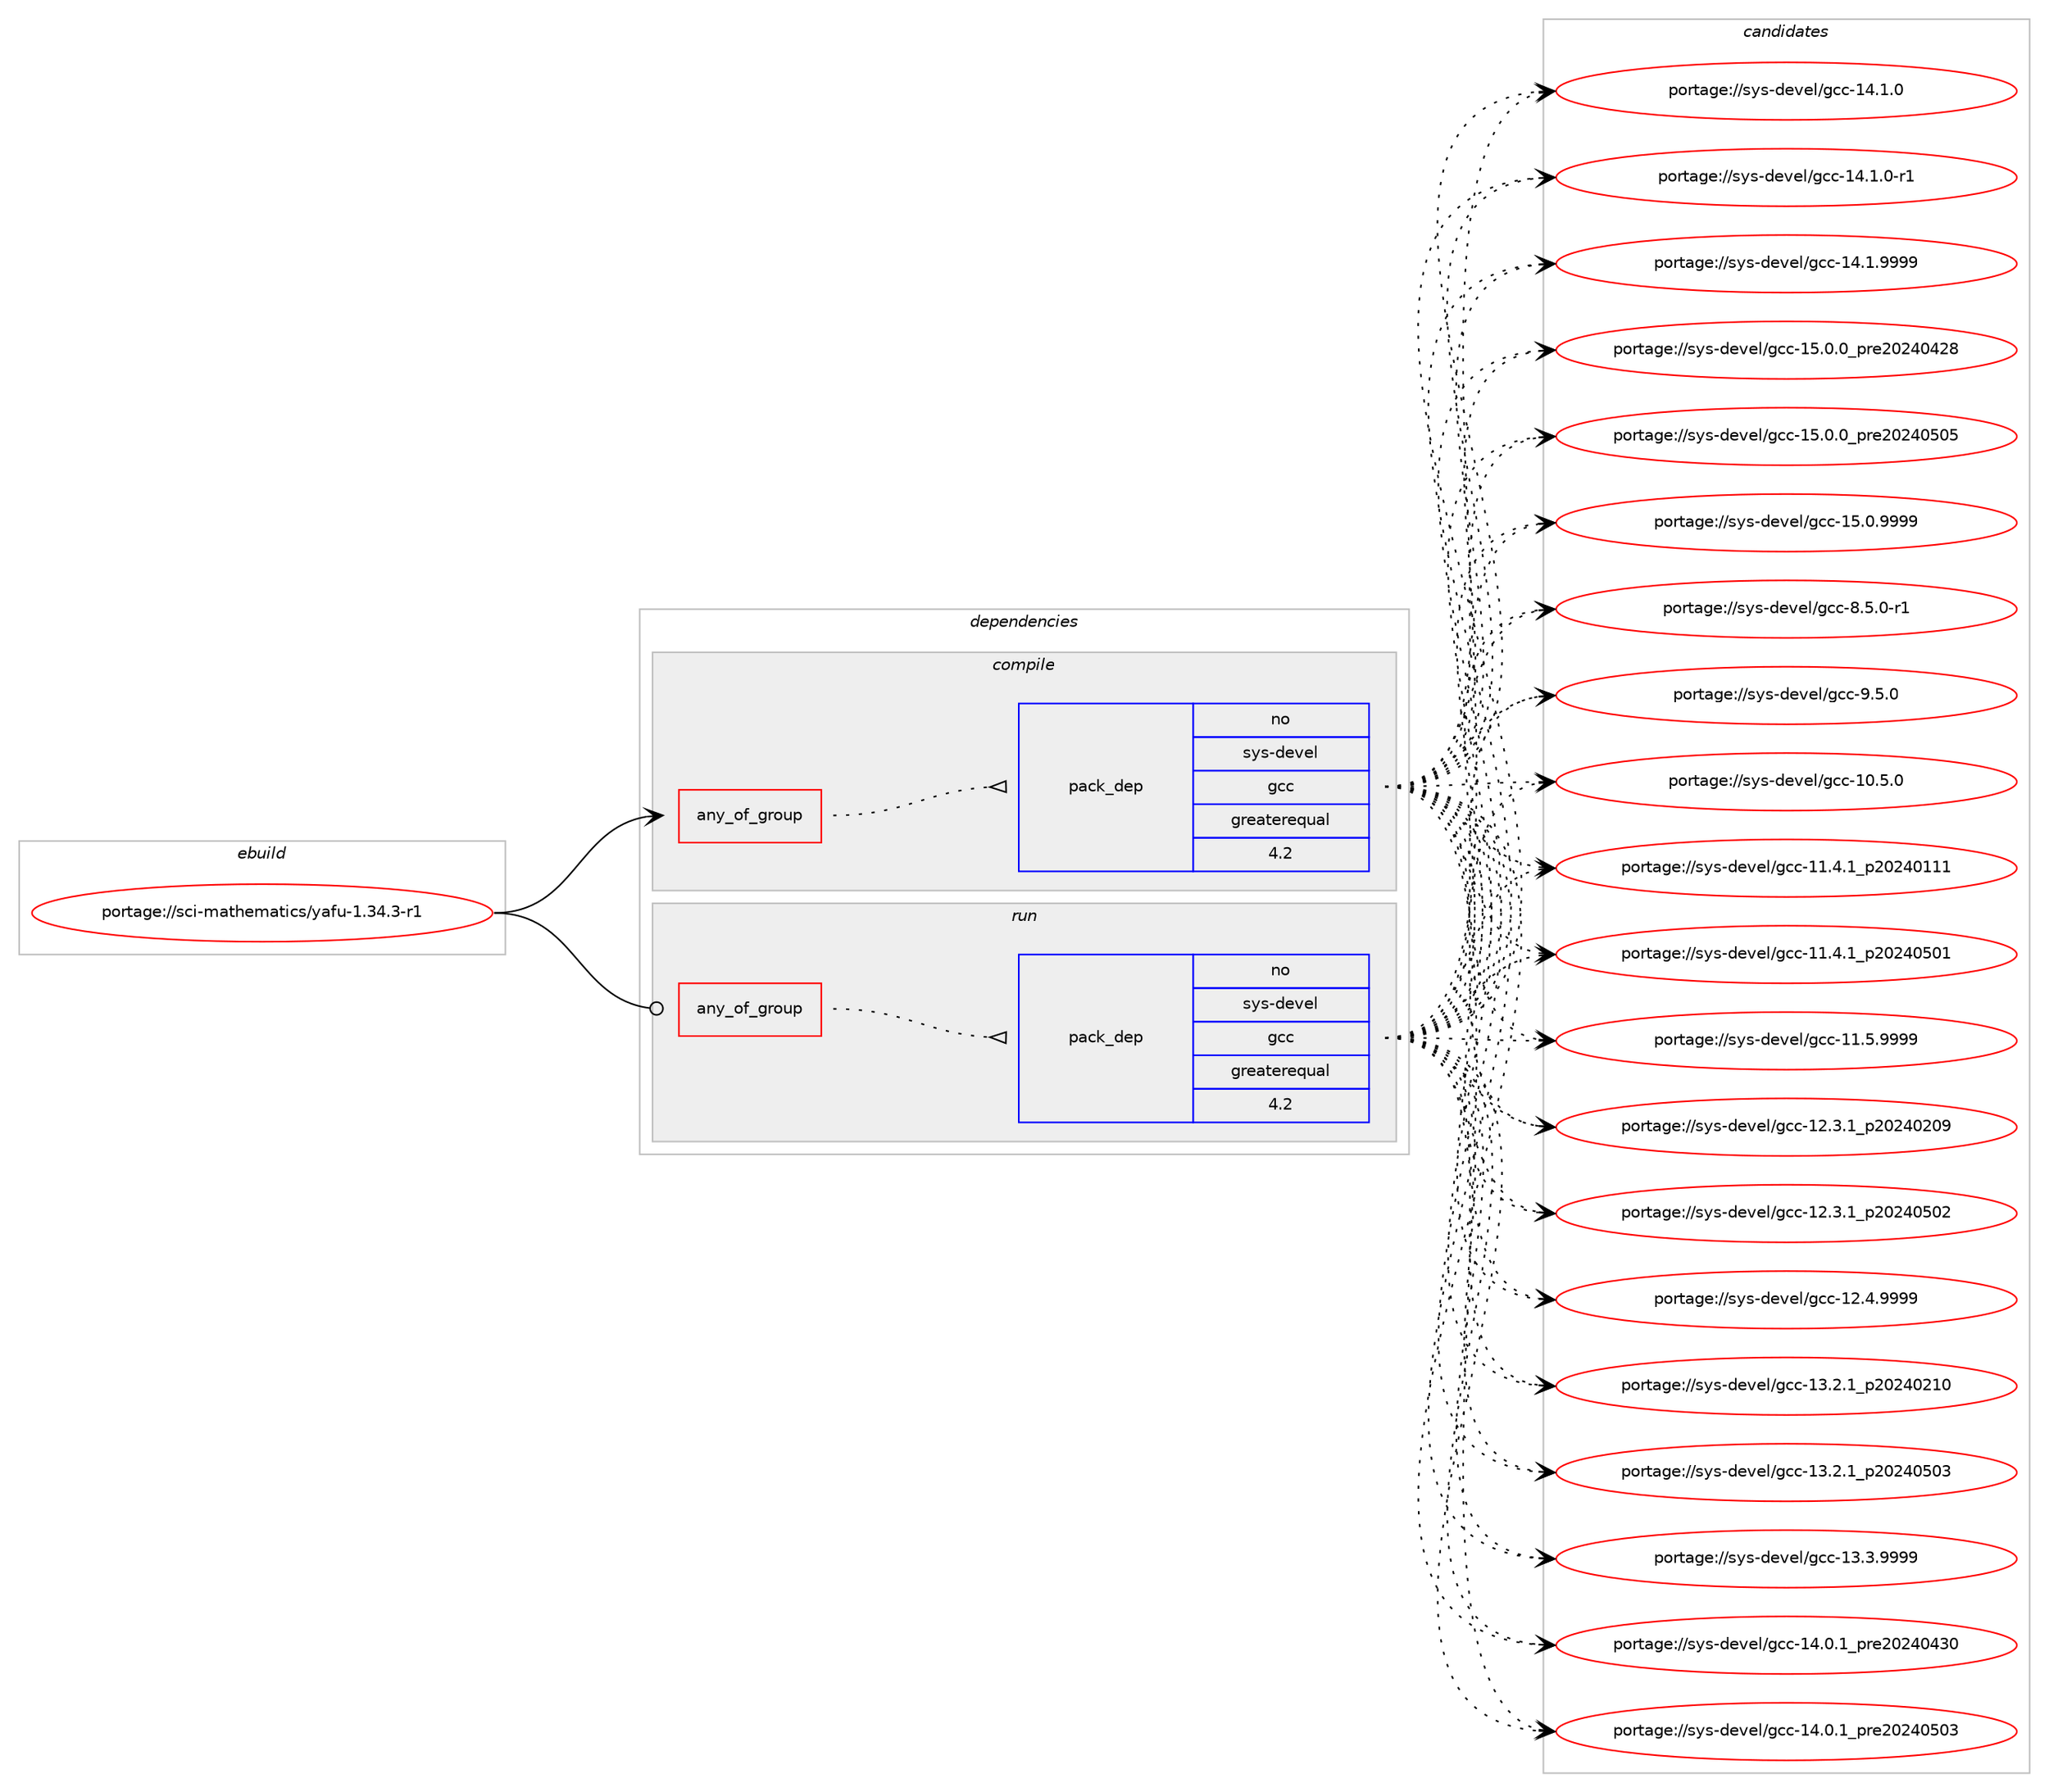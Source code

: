 digraph prolog {

# *************
# Graph options
# *************

newrank=true;
concentrate=true;
compound=true;
graph [rankdir=LR,fontname=Helvetica,fontsize=10,ranksep=1.5];#, ranksep=2.5, nodesep=0.2];
edge  [arrowhead=vee];
node  [fontname=Helvetica,fontsize=10];

# **********
# The ebuild
# **********

subgraph cluster_leftcol {
color=gray;
rank=same;
label=<<i>ebuild</i>>;
id [label="portage://sci-mathematics/yafu-1.34.3-r1", color=red, width=4, href="../sci-mathematics/yafu-1.34.3-r1.svg"];
}

# ****************
# The dependencies
# ****************

subgraph cluster_midcol {
color=gray;
label=<<i>dependencies</i>>;
subgraph cluster_compile {
fillcolor="#eeeeee";
style=filled;
label=<<i>compile</i>>;
subgraph any29 {
dependency1435 [label=<<TABLE BORDER="0" CELLBORDER="1" CELLSPACING="0" CELLPADDING="4"><TR><TD CELLPADDING="10">any_of_group</TD></TR></TABLE>>, shape=none, color=red];subgraph pack412 {
dependency1436 [label=<<TABLE BORDER="0" CELLBORDER="1" CELLSPACING="0" CELLPADDING="4" WIDTH="220"><TR><TD ROWSPAN="6" CELLPADDING="30">pack_dep</TD></TR><TR><TD WIDTH="110">no</TD></TR><TR><TD>sys-devel</TD></TR><TR><TD>gcc</TD></TR><TR><TD>greaterequal</TD></TR><TR><TD>4.2</TD></TR></TABLE>>, shape=none, color=blue];
}
dependency1435:e -> dependency1436:w [weight=20,style="dotted",arrowhead="oinv"];
# *** BEGIN UNKNOWN DEPENDENCY TYPE (TODO) ***
# dependency1435 -> package_dependency(portage://sci-mathematics/yafu-1.34.3-r1,install,no,sys-devel,clang-runtime,none,[,,],any_different_slot,[use(enable(openmp),none)])
# *** END UNKNOWN DEPENDENCY TYPE (TODO) ***

}
id:e -> dependency1435:w [weight=20,style="solid",arrowhead="vee"];
# *** BEGIN UNKNOWN DEPENDENCY TYPE (TODO) ***
# id -> package_dependency(portage://sci-mathematics/yafu-1.34.3-r1,install,no,dev-libs,gmp,none,[,,],[slot(0),equal],[])
# *** END UNKNOWN DEPENDENCY TYPE (TODO) ***

# *** BEGIN UNKNOWN DEPENDENCY TYPE (TODO) ***
# id -> package_dependency(portage://sci-mathematics/yafu-1.34.3-r1,install,no,sci-mathematics,gmp-ecm,none,[,,],[],[])
# *** END UNKNOWN DEPENDENCY TYPE (TODO) ***

}
subgraph cluster_compileandrun {
fillcolor="#eeeeee";
style=filled;
label=<<i>compile and run</i>>;
}
subgraph cluster_run {
fillcolor="#eeeeee";
style=filled;
label=<<i>run</i>>;
subgraph any30 {
dependency1437 [label=<<TABLE BORDER="0" CELLBORDER="1" CELLSPACING="0" CELLPADDING="4"><TR><TD CELLPADDING="10">any_of_group</TD></TR></TABLE>>, shape=none, color=red];subgraph pack413 {
dependency1438 [label=<<TABLE BORDER="0" CELLBORDER="1" CELLSPACING="0" CELLPADDING="4" WIDTH="220"><TR><TD ROWSPAN="6" CELLPADDING="30">pack_dep</TD></TR><TR><TD WIDTH="110">no</TD></TR><TR><TD>sys-devel</TD></TR><TR><TD>gcc</TD></TR><TR><TD>greaterequal</TD></TR><TR><TD>4.2</TD></TR></TABLE>>, shape=none, color=blue];
}
dependency1437:e -> dependency1438:w [weight=20,style="dotted",arrowhead="oinv"];
# *** BEGIN UNKNOWN DEPENDENCY TYPE (TODO) ***
# dependency1437 -> package_dependency(portage://sci-mathematics/yafu-1.34.3-r1,run,no,sys-devel,clang-runtime,none,[,,],any_different_slot,[use(enable(openmp),none)])
# *** END UNKNOWN DEPENDENCY TYPE (TODO) ***

}
id:e -> dependency1437:w [weight=20,style="solid",arrowhead="odot"];
# *** BEGIN UNKNOWN DEPENDENCY TYPE (TODO) ***
# id -> package_dependency(portage://sci-mathematics/yafu-1.34.3-r1,run,no,dev-libs,gmp,none,[,,],[slot(0),equal],[])
# *** END UNKNOWN DEPENDENCY TYPE (TODO) ***

# *** BEGIN UNKNOWN DEPENDENCY TYPE (TODO) ***
# id -> package_dependency(portage://sci-mathematics/yafu-1.34.3-r1,run,no,sci-mathematics,gmp-ecm,none,[,,],[],[])
# *** END UNKNOWN DEPENDENCY TYPE (TODO) ***

}
}

# **************
# The candidates
# **************

subgraph cluster_choices {
rank=same;
color=gray;
label=<<i>candidates</i>>;

subgraph choice412 {
color=black;
nodesep=1;
choice1151211154510010111810110847103999945494846534648 [label="portage://sys-devel/gcc-10.5.0", color=red, width=4,href="../sys-devel/gcc-10.5.0.svg"];
choice1151211154510010111810110847103999945494946524649951125048505248494949 [label="portage://sys-devel/gcc-11.4.1_p20240111", color=red, width=4,href="../sys-devel/gcc-11.4.1_p20240111.svg"];
choice1151211154510010111810110847103999945494946524649951125048505248534849 [label="portage://sys-devel/gcc-11.4.1_p20240501", color=red, width=4,href="../sys-devel/gcc-11.4.1_p20240501.svg"];
choice1151211154510010111810110847103999945494946534657575757 [label="portage://sys-devel/gcc-11.5.9999", color=red, width=4,href="../sys-devel/gcc-11.5.9999.svg"];
choice1151211154510010111810110847103999945495046514649951125048505248504857 [label="portage://sys-devel/gcc-12.3.1_p20240209", color=red, width=4,href="../sys-devel/gcc-12.3.1_p20240209.svg"];
choice1151211154510010111810110847103999945495046514649951125048505248534850 [label="portage://sys-devel/gcc-12.3.1_p20240502", color=red, width=4,href="../sys-devel/gcc-12.3.1_p20240502.svg"];
choice1151211154510010111810110847103999945495046524657575757 [label="portage://sys-devel/gcc-12.4.9999", color=red, width=4,href="../sys-devel/gcc-12.4.9999.svg"];
choice1151211154510010111810110847103999945495146504649951125048505248504948 [label="portage://sys-devel/gcc-13.2.1_p20240210", color=red, width=4,href="../sys-devel/gcc-13.2.1_p20240210.svg"];
choice1151211154510010111810110847103999945495146504649951125048505248534851 [label="portage://sys-devel/gcc-13.2.1_p20240503", color=red, width=4,href="../sys-devel/gcc-13.2.1_p20240503.svg"];
choice1151211154510010111810110847103999945495146514657575757 [label="portage://sys-devel/gcc-13.3.9999", color=red, width=4,href="../sys-devel/gcc-13.3.9999.svg"];
choice1151211154510010111810110847103999945495246484649951121141015048505248525148 [label="portage://sys-devel/gcc-14.0.1_pre20240430", color=red, width=4,href="../sys-devel/gcc-14.0.1_pre20240430.svg"];
choice1151211154510010111810110847103999945495246484649951121141015048505248534851 [label="portage://sys-devel/gcc-14.0.1_pre20240503", color=red, width=4,href="../sys-devel/gcc-14.0.1_pre20240503.svg"];
choice1151211154510010111810110847103999945495246494648 [label="portage://sys-devel/gcc-14.1.0", color=red, width=4,href="../sys-devel/gcc-14.1.0.svg"];
choice11512111545100101118101108471039999454952464946484511449 [label="portage://sys-devel/gcc-14.1.0-r1", color=red, width=4,href="../sys-devel/gcc-14.1.0-r1.svg"];
choice1151211154510010111810110847103999945495246494657575757 [label="portage://sys-devel/gcc-14.1.9999", color=red, width=4,href="../sys-devel/gcc-14.1.9999.svg"];
choice1151211154510010111810110847103999945495346484648951121141015048505248525056 [label="portage://sys-devel/gcc-15.0.0_pre20240428", color=red, width=4,href="../sys-devel/gcc-15.0.0_pre20240428.svg"];
choice1151211154510010111810110847103999945495346484648951121141015048505248534853 [label="portage://sys-devel/gcc-15.0.0_pre20240505", color=red, width=4,href="../sys-devel/gcc-15.0.0_pre20240505.svg"];
choice1151211154510010111810110847103999945495346484657575757 [label="portage://sys-devel/gcc-15.0.9999", color=red, width=4,href="../sys-devel/gcc-15.0.9999.svg"];
choice115121115451001011181011084710399994556465346484511449 [label="portage://sys-devel/gcc-8.5.0-r1", color=red, width=4,href="../sys-devel/gcc-8.5.0-r1.svg"];
choice11512111545100101118101108471039999455746534648 [label="portage://sys-devel/gcc-9.5.0", color=red, width=4,href="../sys-devel/gcc-9.5.0.svg"];
dependency1436:e -> choice1151211154510010111810110847103999945494846534648:w [style=dotted,weight="100"];
dependency1436:e -> choice1151211154510010111810110847103999945494946524649951125048505248494949:w [style=dotted,weight="100"];
dependency1436:e -> choice1151211154510010111810110847103999945494946524649951125048505248534849:w [style=dotted,weight="100"];
dependency1436:e -> choice1151211154510010111810110847103999945494946534657575757:w [style=dotted,weight="100"];
dependency1436:e -> choice1151211154510010111810110847103999945495046514649951125048505248504857:w [style=dotted,weight="100"];
dependency1436:e -> choice1151211154510010111810110847103999945495046514649951125048505248534850:w [style=dotted,weight="100"];
dependency1436:e -> choice1151211154510010111810110847103999945495046524657575757:w [style=dotted,weight="100"];
dependency1436:e -> choice1151211154510010111810110847103999945495146504649951125048505248504948:w [style=dotted,weight="100"];
dependency1436:e -> choice1151211154510010111810110847103999945495146504649951125048505248534851:w [style=dotted,weight="100"];
dependency1436:e -> choice1151211154510010111810110847103999945495146514657575757:w [style=dotted,weight="100"];
dependency1436:e -> choice1151211154510010111810110847103999945495246484649951121141015048505248525148:w [style=dotted,weight="100"];
dependency1436:e -> choice1151211154510010111810110847103999945495246484649951121141015048505248534851:w [style=dotted,weight="100"];
dependency1436:e -> choice1151211154510010111810110847103999945495246494648:w [style=dotted,weight="100"];
dependency1436:e -> choice11512111545100101118101108471039999454952464946484511449:w [style=dotted,weight="100"];
dependency1436:e -> choice1151211154510010111810110847103999945495246494657575757:w [style=dotted,weight="100"];
dependency1436:e -> choice1151211154510010111810110847103999945495346484648951121141015048505248525056:w [style=dotted,weight="100"];
dependency1436:e -> choice1151211154510010111810110847103999945495346484648951121141015048505248534853:w [style=dotted,weight="100"];
dependency1436:e -> choice1151211154510010111810110847103999945495346484657575757:w [style=dotted,weight="100"];
dependency1436:e -> choice115121115451001011181011084710399994556465346484511449:w [style=dotted,weight="100"];
dependency1436:e -> choice11512111545100101118101108471039999455746534648:w [style=dotted,weight="100"];
}
subgraph choice413 {
color=black;
nodesep=1;
choice1151211154510010111810110847103999945494846534648 [label="portage://sys-devel/gcc-10.5.0", color=red, width=4,href="../sys-devel/gcc-10.5.0.svg"];
choice1151211154510010111810110847103999945494946524649951125048505248494949 [label="portage://sys-devel/gcc-11.4.1_p20240111", color=red, width=4,href="../sys-devel/gcc-11.4.1_p20240111.svg"];
choice1151211154510010111810110847103999945494946524649951125048505248534849 [label="portage://sys-devel/gcc-11.4.1_p20240501", color=red, width=4,href="../sys-devel/gcc-11.4.1_p20240501.svg"];
choice1151211154510010111810110847103999945494946534657575757 [label="portage://sys-devel/gcc-11.5.9999", color=red, width=4,href="../sys-devel/gcc-11.5.9999.svg"];
choice1151211154510010111810110847103999945495046514649951125048505248504857 [label="portage://sys-devel/gcc-12.3.1_p20240209", color=red, width=4,href="../sys-devel/gcc-12.3.1_p20240209.svg"];
choice1151211154510010111810110847103999945495046514649951125048505248534850 [label="portage://sys-devel/gcc-12.3.1_p20240502", color=red, width=4,href="../sys-devel/gcc-12.3.1_p20240502.svg"];
choice1151211154510010111810110847103999945495046524657575757 [label="portage://sys-devel/gcc-12.4.9999", color=red, width=4,href="../sys-devel/gcc-12.4.9999.svg"];
choice1151211154510010111810110847103999945495146504649951125048505248504948 [label="portage://sys-devel/gcc-13.2.1_p20240210", color=red, width=4,href="../sys-devel/gcc-13.2.1_p20240210.svg"];
choice1151211154510010111810110847103999945495146504649951125048505248534851 [label="portage://sys-devel/gcc-13.2.1_p20240503", color=red, width=4,href="../sys-devel/gcc-13.2.1_p20240503.svg"];
choice1151211154510010111810110847103999945495146514657575757 [label="portage://sys-devel/gcc-13.3.9999", color=red, width=4,href="../sys-devel/gcc-13.3.9999.svg"];
choice1151211154510010111810110847103999945495246484649951121141015048505248525148 [label="portage://sys-devel/gcc-14.0.1_pre20240430", color=red, width=4,href="../sys-devel/gcc-14.0.1_pre20240430.svg"];
choice1151211154510010111810110847103999945495246484649951121141015048505248534851 [label="portage://sys-devel/gcc-14.0.1_pre20240503", color=red, width=4,href="../sys-devel/gcc-14.0.1_pre20240503.svg"];
choice1151211154510010111810110847103999945495246494648 [label="portage://sys-devel/gcc-14.1.0", color=red, width=4,href="../sys-devel/gcc-14.1.0.svg"];
choice11512111545100101118101108471039999454952464946484511449 [label="portage://sys-devel/gcc-14.1.0-r1", color=red, width=4,href="../sys-devel/gcc-14.1.0-r1.svg"];
choice1151211154510010111810110847103999945495246494657575757 [label="portage://sys-devel/gcc-14.1.9999", color=red, width=4,href="../sys-devel/gcc-14.1.9999.svg"];
choice1151211154510010111810110847103999945495346484648951121141015048505248525056 [label="portage://sys-devel/gcc-15.0.0_pre20240428", color=red, width=4,href="../sys-devel/gcc-15.0.0_pre20240428.svg"];
choice1151211154510010111810110847103999945495346484648951121141015048505248534853 [label="portage://sys-devel/gcc-15.0.0_pre20240505", color=red, width=4,href="../sys-devel/gcc-15.0.0_pre20240505.svg"];
choice1151211154510010111810110847103999945495346484657575757 [label="portage://sys-devel/gcc-15.0.9999", color=red, width=4,href="../sys-devel/gcc-15.0.9999.svg"];
choice115121115451001011181011084710399994556465346484511449 [label="portage://sys-devel/gcc-8.5.0-r1", color=red, width=4,href="../sys-devel/gcc-8.5.0-r1.svg"];
choice11512111545100101118101108471039999455746534648 [label="portage://sys-devel/gcc-9.5.0", color=red, width=4,href="../sys-devel/gcc-9.5.0.svg"];
dependency1438:e -> choice1151211154510010111810110847103999945494846534648:w [style=dotted,weight="100"];
dependency1438:e -> choice1151211154510010111810110847103999945494946524649951125048505248494949:w [style=dotted,weight="100"];
dependency1438:e -> choice1151211154510010111810110847103999945494946524649951125048505248534849:w [style=dotted,weight="100"];
dependency1438:e -> choice1151211154510010111810110847103999945494946534657575757:w [style=dotted,weight="100"];
dependency1438:e -> choice1151211154510010111810110847103999945495046514649951125048505248504857:w [style=dotted,weight="100"];
dependency1438:e -> choice1151211154510010111810110847103999945495046514649951125048505248534850:w [style=dotted,weight="100"];
dependency1438:e -> choice1151211154510010111810110847103999945495046524657575757:w [style=dotted,weight="100"];
dependency1438:e -> choice1151211154510010111810110847103999945495146504649951125048505248504948:w [style=dotted,weight="100"];
dependency1438:e -> choice1151211154510010111810110847103999945495146504649951125048505248534851:w [style=dotted,weight="100"];
dependency1438:e -> choice1151211154510010111810110847103999945495146514657575757:w [style=dotted,weight="100"];
dependency1438:e -> choice1151211154510010111810110847103999945495246484649951121141015048505248525148:w [style=dotted,weight="100"];
dependency1438:e -> choice1151211154510010111810110847103999945495246484649951121141015048505248534851:w [style=dotted,weight="100"];
dependency1438:e -> choice1151211154510010111810110847103999945495246494648:w [style=dotted,weight="100"];
dependency1438:e -> choice11512111545100101118101108471039999454952464946484511449:w [style=dotted,weight="100"];
dependency1438:e -> choice1151211154510010111810110847103999945495246494657575757:w [style=dotted,weight="100"];
dependency1438:e -> choice1151211154510010111810110847103999945495346484648951121141015048505248525056:w [style=dotted,weight="100"];
dependency1438:e -> choice1151211154510010111810110847103999945495346484648951121141015048505248534853:w [style=dotted,weight="100"];
dependency1438:e -> choice1151211154510010111810110847103999945495346484657575757:w [style=dotted,weight="100"];
dependency1438:e -> choice115121115451001011181011084710399994556465346484511449:w [style=dotted,weight="100"];
dependency1438:e -> choice11512111545100101118101108471039999455746534648:w [style=dotted,weight="100"];
}
}

}
